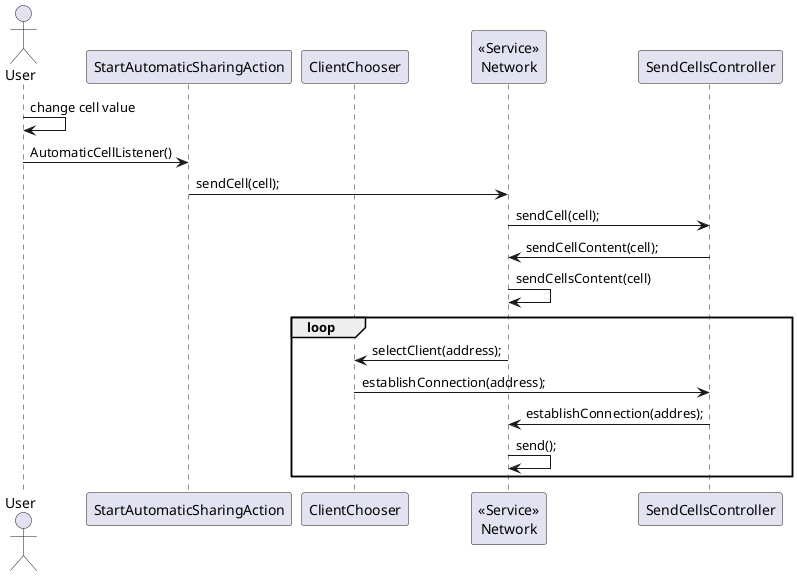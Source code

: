 @startuml doc-files/change_cells_value_ipc_01_02.png
actor User
participant "StartAutomaticSharingAction" as ssa 
participant "ClientChooser" as cc
participant "<<Service>>\nNetwork" as net
participant "SendCellsController" as ssc
 
User -> User : change cell value
User -> ssa : AutomaticCellListener()
ssa -> net : sendCell(cell);
net -> ssc : sendCell(cell);
ssc -> net : sendCellContent(cell);
net -> net : sendCellsContent(cell)

loop
    net -> cc : selectClient(address);
    cc -> ssc : establishConnection(address);
    ssc -> net : establishConnection(addres);
    net -> net : send();
end

@enduml